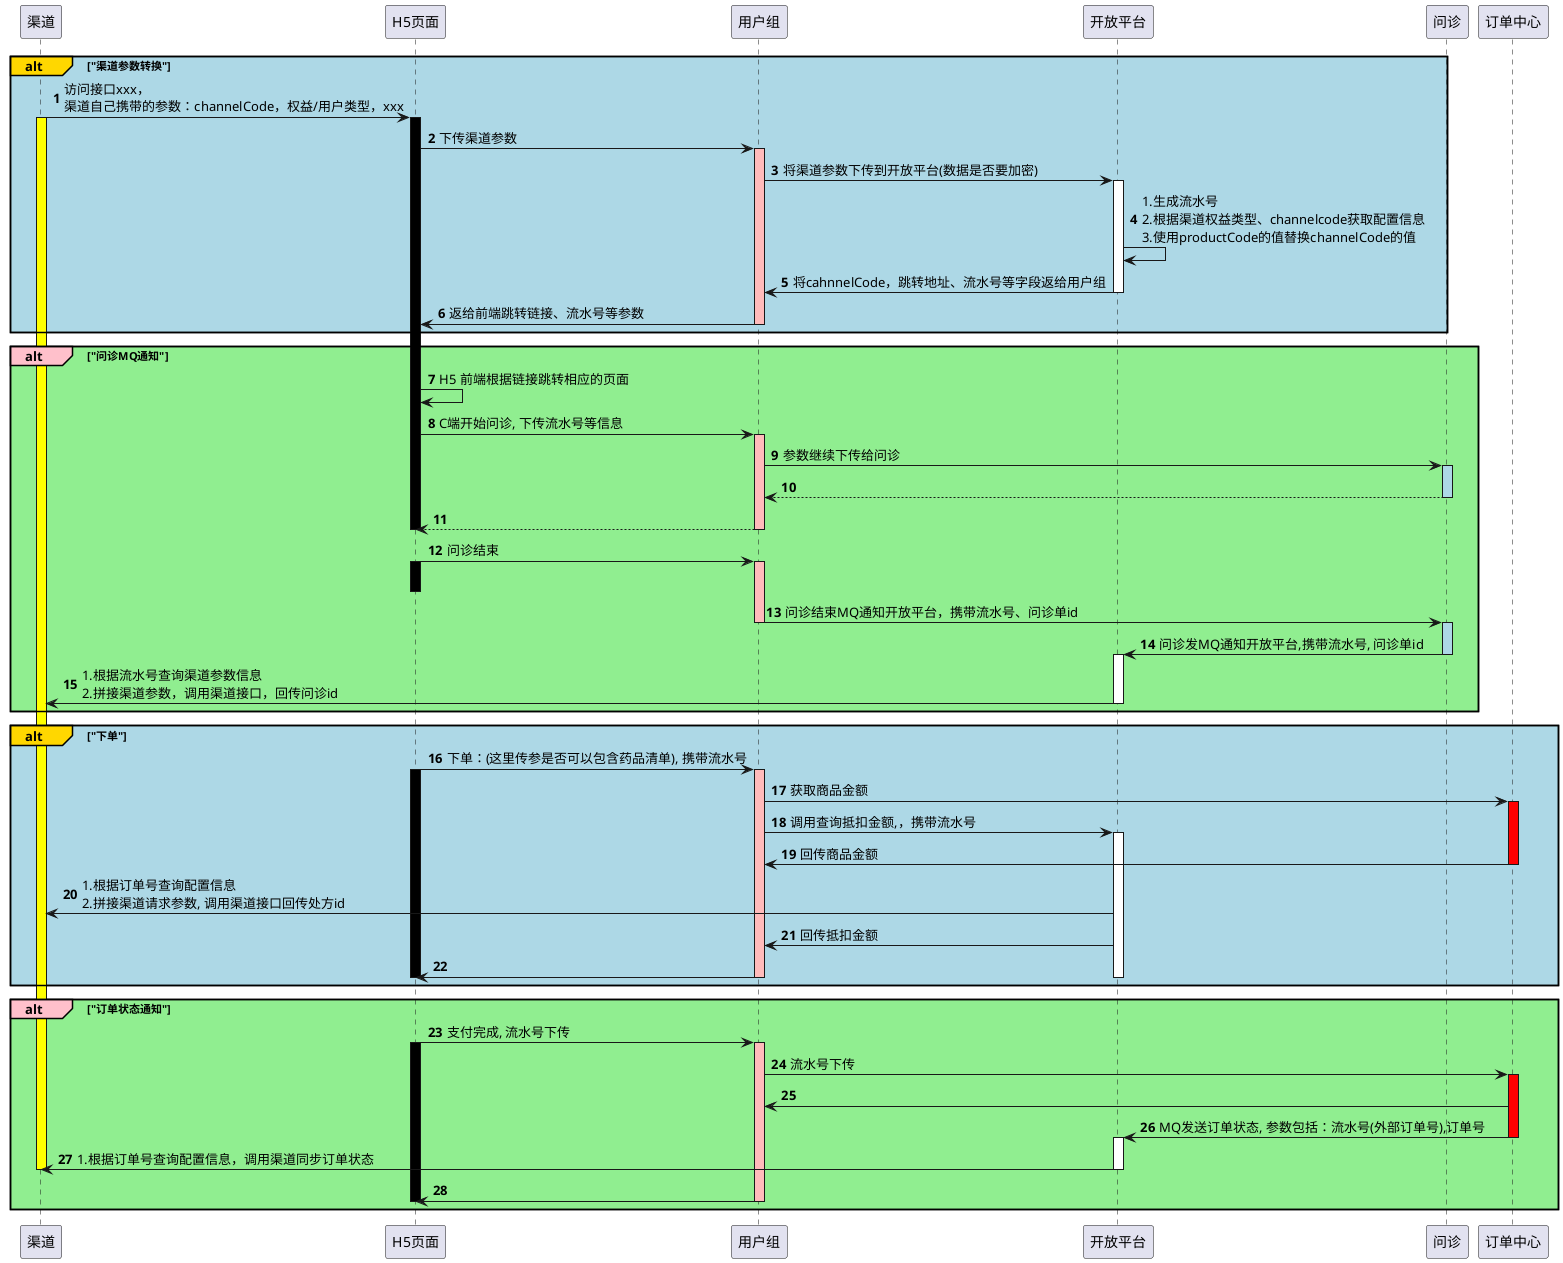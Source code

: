 @startuml
autonumber

participant "渠道" as channel
participant "H5页面" as H5
participant "用户组" as userServer

alt#Gold #LightBlue "渠道参数转换"
channel->H5 : 访问接口xxx，\n渠道自己携带的参数：channelCode，权益/用户类型，xxx
activate channel #Yellow
activate H5 #black
H5->userServer: 下传渠道参数
activate userServer #FFBBBB

participant "开放平台" as openApi
userServer->openApi: 将渠道参数下传到开放平台(数据是否要加密)
activate openApi
openApi->openApi: 1.生成流水号\n2.根据渠道权益类型、channelcode获取配置信息\n3.使用productCode的值替换channelCode的值
openApi->userServer: 将cahnnelCode，跳转地址、流水号等字段返给用户组
deactivate openApi

userServer->H5:返给前端跳转链接、流水号等参数
deactivate userServer
end

participant "问诊" as inquiry
alt#Pink #LightGreen "问诊MQ通知"
H5->H5: H5 前端根据链接跳转相应的页面
H5->userServer : C端开始问诊, 下传流水号等信息
activate userServer #FFBBBB
userServer->inquiry: 参数继续下传给问诊
activate inquiry #LightBlue
inquiry-->userServer
deactivate inquiry
userServer-->H5
deactivate H5
deactivate userServer


H5->userServer: 问诊结束
activate userServer #FFBBBB
activate H5 #black
deactivate H5
userServer->inquiry: 问诊结束MQ通知开放平台，携带流水号、问诊单id
deactivate userServer
activate inquiry #LightBlue
inquiry->openApi:问诊发MQ通知开放平台,携带流水号, 问诊单id
deactivate inquiry
activate openApi
openApi->channel: 1.根据流水号查询渠道参数信息\n2.拼接渠道参数，调用渠道接口，回传问诊id
deactivate openApi
end

participant "订单中心" as orderCenter
alt#Gold #LightBlue "下单"
H5->userServer: 下单：(这里传参是否可以包含药品清单), 携带流水号
activate H5 #black
activate userServer #FFBBBB
userServer->orderCenter: 获取商品金额
activate orderCenter #Red
userServer->openApi: 调用查询抵扣金额,，携带流水号
activate openApi
orderCenter->userServer: 回传商品金额
deactivate orderCenter
openApi->channel: 1.根据订单号查询配置信息\n2.拼接渠道请求参数, 调用渠道接口回传处方id
openApi->userServer: 回传抵扣金额
userServer->H5
deactivate H5
deactivate userServer
deactivate openApi
end

alt#Pink #LightGreen "订单状态通知"
H5->userServer: 支付完成, 流水号下传
activate userServer #FFBBBB
activate H5 #black
userServer->orderCenter: 流水号下传
activate orderCenter #Red
orderCenter->userServer
orderCenter->openApi: MQ发送订单状态, 参数包括：流水号(外部订单号),订单号
deactivate orderCenter
activate openApi
openApi->channel: 1.根据订单号查询配置信息，调用渠道同步订单状态
deactivate channel
deactivate openApi
userServer->H5
deactivate userServer
deactivate H5
end
@enduml